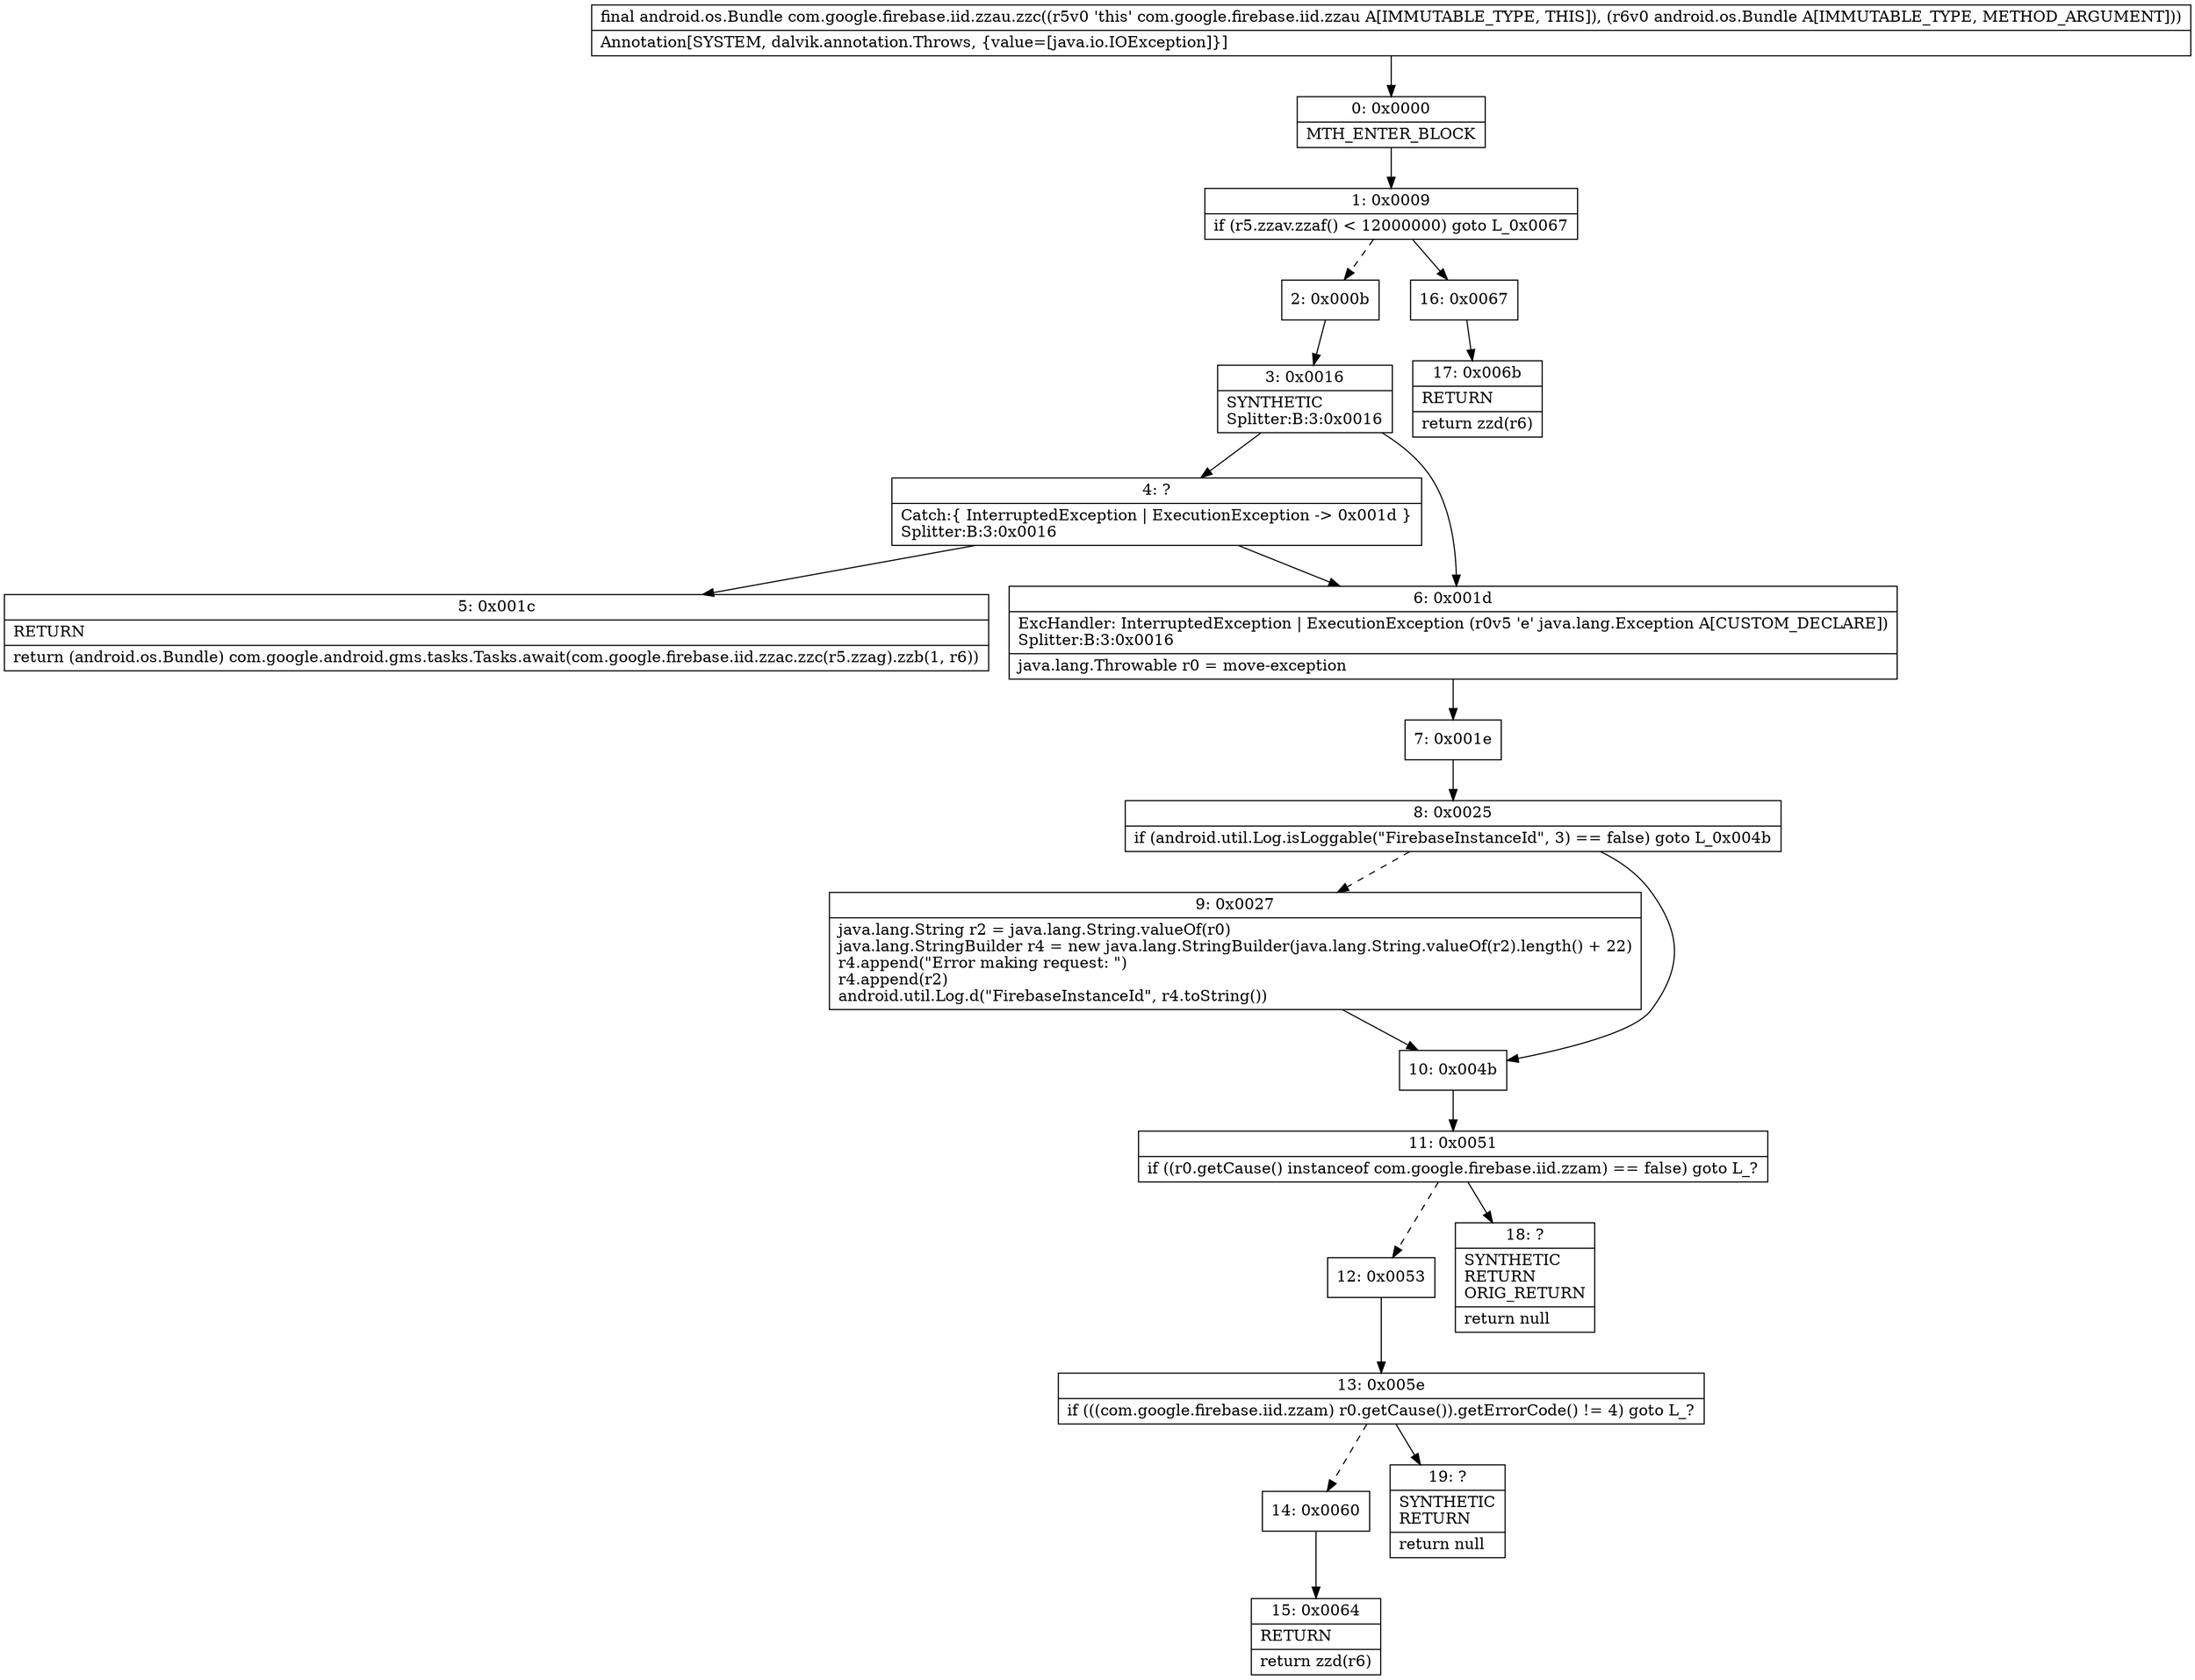 digraph "CFG forcom.google.firebase.iid.zzau.zzc(Landroid\/os\/Bundle;)Landroid\/os\/Bundle;" {
Node_0 [shape=record,label="{0\:\ 0x0000|MTH_ENTER_BLOCK\l}"];
Node_1 [shape=record,label="{1\:\ 0x0009|if (r5.zzav.zzaf() \< 12000000) goto L_0x0067\l}"];
Node_2 [shape=record,label="{2\:\ 0x000b}"];
Node_3 [shape=record,label="{3\:\ 0x0016|SYNTHETIC\lSplitter:B:3:0x0016\l}"];
Node_4 [shape=record,label="{4\:\ ?|Catch:\{ InterruptedException \| ExecutionException \-\> 0x001d \}\lSplitter:B:3:0x0016\l}"];
Node_5 [shape=record,label="{5\:\ 0x001c|RETURN\l|return (android.os.Bundle) com.google.android.gms.tasks.Tasks.await(com.google.firebase.iid.zzac.zzc(r5.zzag).zzb(1, r6))\l}"];
Node_6 [shape=record,label="{6\:\ 0x001d|ExcHandler: InterruptedException \| ExecutionException (r0v5 'e' java.lang.Exception A[CUSTOM_DECLARE])\lSplitter:B:3:0x0016\l|java.lang.Throwable r0 = move\-exception\l}"];
Node_7 [shape=record,label="{7\:\ 0x001e}"];
Node_8 [shape=record,label="{8\:\ 0x0025|if (android.util.Log.isLoggable(\"FirebaseInstanceId\", 3) == false) goto L_0x004b\l}"];
Node_9 [shape=record,label="{9\:\ 0x0027|java.lang.String r2 = java.lang.String.valueOf(r0)\ljava.lang.StringBuilder r4 = new java.lang.StringBuilder(java.lang.String.valueOf(r2).length() + 22)\lr4.append(\"Error making request: \")\lr4.append(r2)\landroid.util.Log.d(\"FirebaseInstanceId\", r4.toString())\l}"];
Node_10 [shape=record,label="{10\:\ 0x004b}"];
Node_11 [shape=record,label="{11\:\ 0x0051|if ((r0.getCause() instanceof com.google.firebase.iid.zzam) == false) goto L_?\l}"];
Node_12 [shape=record,label="{12\:\ 0x0053}"];
Node_13 [shape=record,label="{13\:\ 0x005e|if (((com.google.firebase.iid.zzam) r0.getCause()).getErrorCode() != 4) goto L_?\l}"];
Node_14 [shape=record,label="{14\:\ 0x0060}"];
Node_15 [shape=record,label="{15\:\ 0x0064|RETURN\l|return zzd(r6)\l}"];
Node_16 [shape=record,label="{16\:\ 0x0067}"];
Node_17 [shape=record,label="{17\:\ 0x006b|RETURN\l|return zzd(r6)\l}"];
Node_18 [shape=record,label="{18\:\ ?|SYNTHETIC\lRETURN\lORIG_RETURN\l|return null\l}"];
Node_19 [shape=record,label="{19\:\ ?|SYNTHETIC\lRETURN\l|return null\l}"];
MethodNode[shape=record,label="{final android.os.Bundle com.google.firebase.iid.zzau.zzc((r5v0 'this' com.google.firebase.iid.zzau A[IMMUTABLE_TYPE, THIS]), (r6v0 android.os.Bundle A[IMMUTABLE_TYPE, METHOD_ARGUMENT]))  | Annotation[SYSTEM, dalvik.annotation.Throws, \{value=[java.io.IOException]\}]\l}"];
MethodNode -> Node_0;
Node_0 -> Node_1;
Node_1 -> Node_2[style=dashed];
Node_1 -> Node_16;
Node_2 -> Node_3;
Node_3 -> Node_4;
Node_3 -> Node_6;
Node_4 -> Node_5;
Node_4 -> Node_6;
Node_6 -> Node_7;
Node_7 -> Node_8;
Node_8 -> Node_9[style=dashed];
Node_8 -> Node_10;
Node_9 -> Node_10;
Node_10 -> Node_11;
Node_11 -> Node_12[style=dashed];
Node_11 -> Node_18;
Node_12 -> Node_13;
Node_13 -> Node_14[style=dashed];
Node_13 -> Node_19;
Node_14 -> Node_15;
Node_16 -> Node_17;
}

